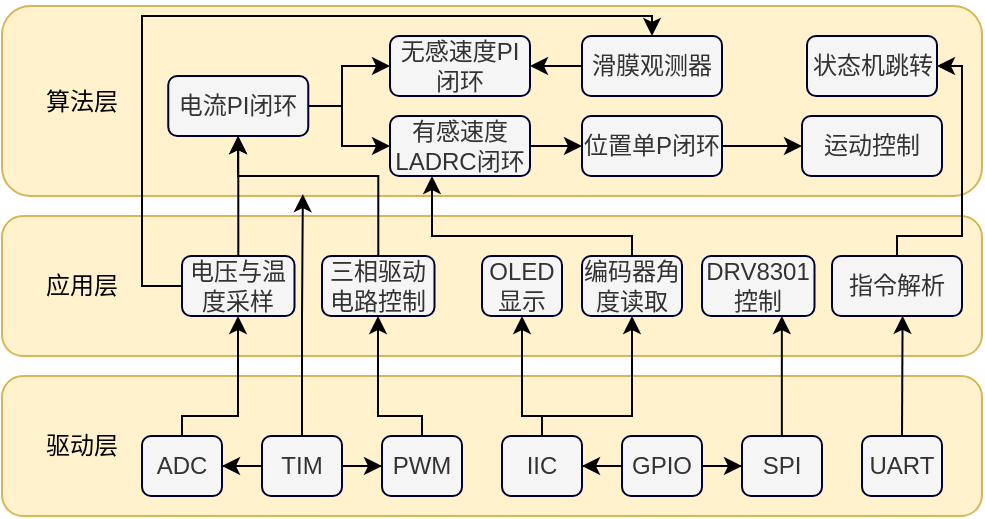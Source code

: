 <mxfile version="24.5.1" type="device">
  <diagram name="第 1 页" id="0plHbPhKN8Bb_N8yqNla">
    <mxGraphModel dx="893" dy="524" grid="1" gridSize="5" guides="1" tooltips="1" connect="1" arrows="1" fold="1" page="1" pageScale="1" pageWidth="827" pageHeight="1169" math="0" shadow="0">
      <root>
        <mxCell id="0" />
        <mxCell id="1" parent="0" />
        <mxCell id="0tD8haF_s6F-62BHkflO-1" value="" style="rounded=1;whiteSpace=wrap;html=1;fillColor=#fff2cc;strokeColor=#d6b656;" parent="1" vertex="1">
          <mxGeometry x="150" y="205" width="490" height="95" as="geometry" />
        </mxCell>
        <mxCell id="0tD8haF_s6F-62BHkflO-2" value="算法层" style="text;html=1;strokeColor=none;fillColor=none;align=center;verticalAlign=middle;whiteSpace=wrap;rounded=0;" parent="1" vertex="1">
          <mxGeometry x="160" y="237.5" width="60" height="30" as="geometry" />
        </mxCell>
        <mxCell id="0tD8haF_s6F-62BHkflO-3" value="" style="rounded=1;whiteSpace=wrap;html=1;fillColor=#fff2cc;strokeColor=#d6b656;" parent="1" vertex="1">
          <mxGeometry x="150" y="310" width="490" height="70" as="geometry" />
        </mxCell>
        <mxCell id="0tD8haF_s6F-62BHkflO-4" value="应用层" style="text;html=1;strokeColor=none;fillColor=none;align=center;verticalAlign=middle;whiteSpace=wrap;rounded=0;" parent="1" vertex="1">
          <mxGeometry x="160" y="330" width="60" height="30" as="geometry" />
        </mxCell>
        <mxCell id="0tD8haF_s6F-62BHkflO-5" value="" style="rounded=1;whiteSpace=wrap;html=1;fillColor=#fff2cc;strokeColor=#d6b656;" parent="1" vertex="1">
          <mxGeometry x="150" y="390" width="490" height="70" as="geometry" />
        </mxCell>
        <mxCell id="0tD8haF_s6F-62BHkflO-12" value="SPI" style="rounded=1;whiteSpace=wrap;html=1;fillColor=#f5f5f5;fontColor=#333333;strokeColor=#000033;" parent="1" vertex="1">
          <mxGeometry x="520" y="420" width="40" height="30" as="geometry" />
        </mxCell>
        <mxCell id="0tD8haF_s6F-62BHkflO-14" value="OLED显示" style="rounded=1;whiteSpace=wrap;html=1;fillColor=#f5f5f5;fontColor=#333333;strokeColor=#000033;" parent="1" vertex="1">
          <mxGeometry x="390" y="330" width="40" height="30" as="geometry" />
        </mxCell>
        <mxCell id="0tD8haF_s6F-62BHkflO-16" value="驱动层" style="text;html=1;strokeColor=none;fillColor=none;align=center;verticalAlign=middle;whiteSpace=wrap;rounded=0;" parent="1" vertex="1">
          <mxGeometry x="160" y="410" width="60" height="30" as="geometry" />
        </mxCell>
        <mxCell id="zG9BgKo5G_ommFPDyCY_-8" style="edgeStyle=orthogonalEdgeStyle;rounded=0;orthogonalLoop=1;jettySize=auto;html=1;" edge="1" parent="1" source="zG9BgKo5G_ommFPDyCY_-1" target="0tD8haF_s6F-62BHkflO-14">
          <mxGeometry relative="1" as="geometry">
            <Array as="points">
              <mxPoint x="420" y="410" />
              <mxPoint x="410" y="410" />
            </Array>
          </mxGeometry>
        </mxCell>
        <mxCell id="zG9BgKo5G_ommFPDyCY_-43" style="edgeStyle=orthogonalEdgeStyle;rounded=0;orthogonalLoop=1;jettySize=auto;html=1;entryX=0.5;entryY=1;entryDx=0;entryDy=0;" edge="1" parent="1" source="zG9BgKo5G_ommFPDyCY_-1" target="zG9BgKo5G_ommFPDyCY_-42">
          <mxGeometry relative="1" as="geometry">
            <Array as="points">
              <mxPoint x="420" y="410" />
              <mxPoint x="465" y="410" />
            </Array>
          </mxGeometry>
        </mxCell>
        <mxCell id="zG9BgKo5G_ommFPDyCY_-1" value="IIC" style="rounded=1;whiteSpace=wrap;html=1;fillColor=#f5f5f5;fontColor=#333333;strokeColor=#000033;" vertex="1" parent="1">
          <mxGeometry x="400" y="420" width="40" height="30" as="geometry" />
        </mxCell>
        <mxCell id="zG9BgKo5G_ommFPDyCY_-22" style="edgeStyle=orthogonalEdgeStyle;rounded=0;orthogonalLoop=1;jettySize=auto;html=1;" edge="1" parent="1" source="zG9BgKo5G_ommFPDyCY_-2" target="zG9BgKo5G_ommFPDyCY_-18">
          <mxGeometry relative="1" as="geometry">
            <Array as="points">
              <mxPoint x="360" y="410" />
              <mxPoint x="338" y="410" />
            </Array>
          </mxGeometry>
        </mxCell>
        <mxCell id="zG9BgKo5G_ommFPDyCY_-2" value="PWM" style="rounded=1;whiteSpace=wrap;html=1;fillColor=#f5f5f5;fontColor=#333333;strokeColor=#000033;" vertex="1" parent="1">
          <mxGeometry x="340" y="420" width="40" height="30" as="geometry" />
        </mxCell>
        <mxCell id="zG9BgKo5G_ommFPDyCY_-4" style="edgeStyle=orthogonalEdgeStyle;rounded=0;orthogonalLoop=1;jettySize=auto;html=1;entryX=0;entryY=0.5;entryDx=0;entryDy=0;" edge="1" parent="1" source="zG9BgKo5G_ommFPDyCY_-3" target="zG9BgKo5G_ommFPDyCY_-2">
          <mxGeometry relative="1" as="geometry" />
        </mxCell>
        <mxCell id="zG9BgKo5G_ommFPDyCY_-10" style="edgeStyle=orthogonalEdgeStyle;rounded=0;orthogonalLoop=1;jettySize=auto;html=1;entryX=1;entryY=0.5;entryDx=0;entryDy=0;" edge="1" parent="1" source="zG9BgKo5G_ommFPDyCY_-3" target="zG9BgKo5G_ommFPDyCY_-9">
          <mxGeometry relative="1" as="geometry" />
        </mxCell>
        <mxCell id="zG9BgKo5G_ommFPDyCY_-3" value="TIM" style="rounded=1;whiteSpace=wrap;html=1;fillColor=#f5f5f5;fontColor=#333333;strokeColor=#000033;" vertex="1" parent="1">
          <mxGeometry x="280" y="420" width="40" height="30" as="geometry" />
        </mxCell>
        <mxCell id="zG9BgKo5G_ommFPDyCY_-13" style="edgeStyle=orthogonalEdgeStyle;rounded=0;orthogonalLoop=1;jettySize=auto;html=1;entryX=0;entryY=0.5;entryDx=0;entryDy=0;" edge="1" parent="1" source="zG9BgKo5G_ommFPDyCY_-5" target="0tD8haF_s6F-62BHkflO-12">
          <mxGeometry relative="1" as="geometry" />
        </mxCell>
        <mxCell id="zG9BgKo5G_ommFPDyCY_-14" style="edgeStyle=orthogonalEdgeStyle;rounded=0;orthogonalLoop=1;jettySize=auto;html=1;entryX=1;entryY=0.5;entryDx=0;entryDy=0;" edge="1" parent="1" source="zG9BgKo5G_ommFPDyCY_-5" target="zG9BgKo5G_ommFPDyCY_-1">
          <mxGeometry relative="1" as="geometry" />
        </mxCell>
        <mxCell id="zG9BgKo5G_ommFPDyCY_-5" value="GPIO" style="rounded=1;whiteSpace=wrap;html=1;fillColor=#f5f5f5;fontColor=#333333;strokeColor=#000033;" vertex="1" parent="1">
          <mxGeometry x="460" y="420" width="40" height="30" as="geometry" />
        </mxCell>
        <mxCell id="zG9BgKo5G_ommFPDyCY_-24" style="edgeStyle=orthogonalEdgeStyle;rounded=0;orthogonalLoop=1;jettySize=auto;html=1;" edge="1" parent="1" source="zG9BgKo5G_ommFPDyCY_-9" target="zG9BgKo5G_ommFPDyCY_-23">
          <mxGeometry relative="1" as="geometry">
            <Array as="points">
              <mxPoint x="240" y="410" />
              <mxPoint x="268" y="410" />
            </Array>
          </mxGeometry>
        </mxCell>
        <mxCell id="zG9BgKo5G_ommFPDyCY_-9" value="ADC" style="rounded=1;whiteSpace=wrap;html=1;fillColor=#f5f5f5;fontColor=#333333;strokeColor=#000033;" vertex="1" parent="1">
          <mxGeometry x="220" y="420" width="40" height="30" as="geometry" />
        </mxCell>
        <mxCell id="zG9BgKo5G_ommFPDyCY_-11" value="DRV8301控制" style="rounded=1;whiteSpace=wrap;html=1;fillColor=#f5f5f5;fontColor=#333333;strokeColor=#000033;" vertex="1" parent="1">
          <mxGeometry x="500" y="330" width="56.25" height="30" as="geometry" />
        </mxCell>
        <mxCell id="zG9BgKo5G_ommFPDyCY_-55" style="edgeStyle=orthogonalEdgeStyle;rounded=0;orthogonalLoop=1;jettySize=auto;html=1;" edge="1" parent="1" source="zG9BgKo5G_ommFPDyCY_-18" target="zG9BgKo5G_ommFPDyCY_-29">
          <mxGeometry relative="1" as="geometry">
            <Array as="points">
              <mxPoint x="338" y="290" />
              <mxPoint x="268" y="290" />
            </Array>
          </mxGeometry>
        </mxCell>
        <mxCell id="zG9BgKo5G_ommFPDyCY_-18" value="三相驱动电路控制" style="rounded=1;whiteSpace=wrap;html=1;fillColor=#f5f5f5;fontColor=#333333;strokeColor=#000033;" vertex="1" parent="1">
          <mxGeometry x="310" y="330" width="56.25" height="30" as="geometry" />
        </mxCell>
        <mxCell id="zG9BgKo5G_ommFPDyCY_-19" value="UART" style="rounded=1;whiteSpace=wrap;html=1;fillColor=#f5f5f5;fontColor=#333333;strokeColor=#000033;" vertex="1" parent="1">
          <mxGeometry x="580" y="420" width="40" height="30" as="geometry" />
        </mxCell>
        <mxCell id="zG9BgKo5G_ommFPDyCY_-58" style="edgeStyle=orthogonalEdgeStyle;rounded=0;orthogonalLoop=1;jettySize=auto;html=1;exitX=0.5;exitY=0;exitDx=0;exitDy=0;" edge="1" parent="1" source="zG9BgKo5G_ommFPDyCY_-20" target="zG9BgKo5G_ommFPDyCY_-57">
          <mxGeometry relative="1" as="geometry">
            <Array as="points">
              <mxPoint x="598" y="320" />
              <mxPoint x="630" y="320" />
              <mxPoint x="630" y="235" />
            </Array>
          </mxGeometry>
        </mxCell>
        <mxCell id="zG9BgKo5G_ommFPDyCY_-20" value="指令解析" style="rounded=1;whiteSpace=wrap;html=1;fillColor=#f5f5f5;fontColor=#333333;strokeColor=#000033;" vertex="1" parent="1">
          <mxGeometry x="565" y="330" width="65" height="30" as="geometry" />
        </mxCell>
        <mxCell id="zG9BgKo5G_ommFPDyCY_-41" style="edgeStyle=orthogonalEdgeStyle;rounded=0;orthogonalLoop=1;jettySize=auto;html=1;" edge="1" parent="1" source="zG9BgKo5G_ommFPDyCY_-23" target="zG9BgKo5G_ommFPDyCY_-29">
          <mxGeometry relative="1" as="geometry" />
        </mxCell>
        <mxCell id="zG9BgKo5G_ommFPDyCY_-49" style="edgeStyle=orthogonalEdgeStyle;rounded=0;orthogonalLoop=1;jettySize=auto;html=1;entryX=0.5;entryY=0;entryDx=0;entryDy=0;" edge="1" parent="1" source="zG9BgKo5G_ommFPDyCY_-23" target="zG9BgKo5G_ommFPDyCY_-46">
          <mxGeometry relative="1" as="geometry">
            <Array as="points">
              <mxPoint x="220" y="345" />
              <mxPoint x="220" y="210" />
              <mxPoint x="475" y="210" />
            </Array>
          </mxGeometry>
        </mxCell>
        <mxCell id="zG9BgKo5G_ommFPDyCY_-23" value="电压与温度采样" style="rounded=1;whiteSpace=wrap;html=1;fillColor=#f5f5f5;fontColor=#333333;strokeColor=#000033;" vertex="1" parent="1">
          <mxGeometry x="240" y="330" width="56.25" height="30" as="geometry" />
        </mxCell>
        <mxCell id="zG9BgKo5G_ommFPDyCY_-38" style="edgeStyle=orthogonalEdgeStyle;rounded=0;orthogonalLoop=1;jettySize=auto;html=1;" edge="1" parent="1" source="zG9BgKo5G_ommFPDyCY_-29" target="zG9BgKo5G_ommFPDyCY_-32">
          <mxGeometry relative="1" as="geometry">
            <Array as="points">
              <mxPoint x="320" y="255" />
              <mxPoint x="320" y="235" />
            </Array>
          </mxGeometry>
        </mxCell>
        <mxCell id="zG9BgKo5G_ommFPDyCY_-40" style="edgeStyle=orthogonalEdgeStyle;rounded=0;orthogonalLoop=1;jettySize=auto;html=1;entryX=0;entryY=0.5;entryDx=0;entryDy=0;" edge="1" parent="1" source="zG9BgKo5G_ommFPDyCY_-29" target="zG9BgKo5G_ommFPDyCY_-33">
          <mxGeometry relative="1" as="geometry">
            <Array as="points">
              <mxPoint x="320" y="255" />
              <mxPoint x="320" y="275" />
            </Array>
          </mxGeometry>
        </mxCell>
        <mxCell id="zG9BgKo5G_ommFPDyCY_-29" value="电流PI闭环" style="rounded=1;whiteSpace=wrap;html=1;fillColor=#f5f5f5;fontColor=#333333;strokeColor=#000033;" vertex="1" parent="1">
          <mxGeometry x="233.13" y="240" width="70" height="30" as="geometry" />
        </mxCell>
        <mxCell id="zG9BgKo5G_ommFPDyCY_-32" value="无感速度PI闭环" style="rounded=1;whiteSpace=wrap;html=1;fillColor=#f5f5f5;fontColor=#333333;strokeColor=#000033;" vertex="1" parent="1">
          <mxGeometry x="344" y="220" width="70" height="30" as="geometry" />
        </mxCell>
        <mxCell id="zG9BgKo5G_ommFPDyCY_-48" style="edgeStyle=orthogonalEdgeStyle;rounded=0;orthogonalLoop=1;jettySize=auto;html=1;" edge="1" parent="1" source="zG9BgKo5G_ommFPDyCY_-33" target="zG9BgKo5G_ommFPDyCY_-35">
          <mxGeometry relative="1" as="geometry" />
        </mxCell>
        <mxCell id="zG9BgKo5G_ommFPDyCY_-33" value="有感速度LADRC闭环" style="rounded=1;whiteSpace=wrap;html=1;fillColor=#f5f5f5;fontColor=#333333;strokeColor=#000033;" vertex="1" parent="1">
          <mxGeometry x="344" y="260" width="70" height="30" as="geometry" />
        </mxCell>
        <mxCell id="zG9BgKo5G_ommFPDyCY_-50" style="edgeStyle=orthogonalEdgeStyle;rounded=0;orthogonalLoop=1;jettySize=auto;html=1;entryX=0;entryY=0.5;entryDx=0;entryDy=0;" edge="1" parent="1" source="zG9BgKo5G_ommFPDyCY_-35" target="zG9BgKo5G_ommFPDyCY_-36">
          <mxGeometry relative="1" as="geometry" />
        </mxCell>
        <mxCell id="zG9BgKo5G_ommFPDyCY_-35" value="位置单P闭环" style="rounded=1;whiteSpace=wrap;html=1;fillColor=#f5f5f5;fontColor=#333333;strokeColor=#000033;" vertex="1" parent="1">
          <mxGeometry x="440" y="260" width="70" height="30" as="geometry" />
        </mxCell>
        <mxCell id="zG9BgKo5G_ommFPDyCY_-36" value="运动控制" style="rounded=1;whiteSpace=wrap;html=1;fillColor=#f5f5f5;fontColor=#333333;strokeColor=#000033;" vertex="1" parent="1">
          <mxGeometry x="550" y="260" width="70" height="30" as="geometry" />
        </mxCell>
        <mxCell id="zG9BgKo5G_ommFPDyCY_-44" style="edgeStyle=orthogonalEdgeStyle;rounded=0;orthogonalLoop=1;jettySize=auto;html=1;" edge="1" parent="1" source="zG9BgKo5G_ommFPDyCY_-42" target="zG9BgKo5G_ommFPDyCY_-33">
          <mxGeometry relative="1" as="geometry">
            <Array as="points">
              <mxPoint x="465" y="320" />
              <mxPoint x="365" y="320" />
            </Array>
          </mxGeometry>
        </mxCell>
        <mxCell id="zG9BgKo5G_ommFPDyCY_-42" value="编码器角度读取" style="rounded=1;whiteSpace=wrap;html=1;fillColor=#f5f5f5;fontColor=#333333;strokeColor=#000033;" vertex="1" parent="1">
          <mxGeometry x="440" y="330" width="50" height="30" as="geometry" />
        </mxCell>
        <mxCell id="zG9BgKo5G_ommFPDyCY_-47" style="edgeStyle=orthogonalEdgeStyle;rounded=0;orthogonalLoop=1;jettySize=auto;html=1;entryX=1;entryY=0.5;entryDx=0;entryDy=0;" edge="1" parent="1" source="zG9BgKo5G_ommFPDyCY_-46" target="zG9BgKo5G_ommFPDyCY_-32">
          <mxGeometry relative="1" as="geometry" />
        </mxCell>
        <mxCell id="zG9BgKo5G_ommFPDyCY_-46" value="滑膜观测器" style="rounded=1;whiteSpace=wrap;html=1;fillColor=#f5f5f5;fontColor=#333333;strokeColor=#000033;" vertex="1" parent="1">
          <mxGeometry x="440" y="220" width="70" height="30" as="geometry" />
        </mxCell>
        <mxCell id="zG9BgKo5G_ommFPDyCY_-51" style="edgeStyle=orthogonalEdgeStyle;rounded=0;orthogonalLoop=1;jettySize=auto;html=1;entryX=0.307;entryY=0.99;entryDx=0;entryDy=0;entryPerimeter=0;" edge="1" parent="1" source="zG9BgKo5G_ommFPDyCY_-3" target="0tD8haF_s6F-62BHkflO-1">
          <mxGeometry relative="1" as="geometry" />
        </mxCell>
        <mxCell id="zG9BgKo5G_ommFPDyCY_-53" value="" style="endArrow=classic;html=1;rounded=0;exitX=0.5;exitY=0;exitDx=0;exitDy=0;entryX=0.543;entryY=0.997;entryDx=0;entryDy=0;entryPerimeter=0;" edge="1" parent="1" source="zG9BgKo5G_ommFPDyCY_-19" target="zG9BgKo5G_ommFPDyCY_-20">
          <mxGeometry width="50" height="50" relative="1" as="geometry">
            <mxPoint x="395" y="340" as="sourcePoint" />
            <mxPoint x="395" y="370" as="targetPoint" />
          </mxGeometry>
        </mxCell>
        <mxCell id="zG9BgKo5G_ommFPDyCY_-54" value="" style="endArrow=classic;html=1;rounded=0;exitX=0.5;exitY=0;exitDx=0;exitDy=0;entryX=0.543;entryY=0.997;entryDx=0;entryDy=0;entryPerimeter=0;" edge="1" parent="1">
          <mxGeometry width="50" height="50" relative="1" as="geometry">
            <mxPoint x="539.92" y="420" as="sourcePoint" />
            <mxPoint x="539.92" y="360" as="targetPoint" />
          </mxGeometry>
        </mxCell>
        <mxCell id="zG9BgKo5G_ommFPDyCY_-57" value="状态机跳转" style="rounded=1;whiteSpace=wrap;html=1;fillColor=#f5f5f5;fontColor=#333333;strokeColor=#000033;" vertex="1" parent="1">
          <mxGeometry x="552.5" y="220" width="65" height="30" as="geometry" />
        </mxCell>
      </root>
    </mxGraphModel>
  </diagram>
</mxfile>
